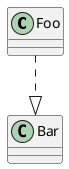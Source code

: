 fafasfasf

@startuml
class Foo
class Bar
Foo ..|> Bar
@enduml

@startuml
abstract        abstract2
class Foo {
    String data
}
class Bar
Bar <|-- Foo
Bar : int size()
abstract class  "abstract class"
annotation      annotation
circle          circle
()              circle_short_form
class           class
diamond         diamond
<>              diamond_short_form
entity          entity
enum            enum
interface       interface
@enduml


<sdfafasf